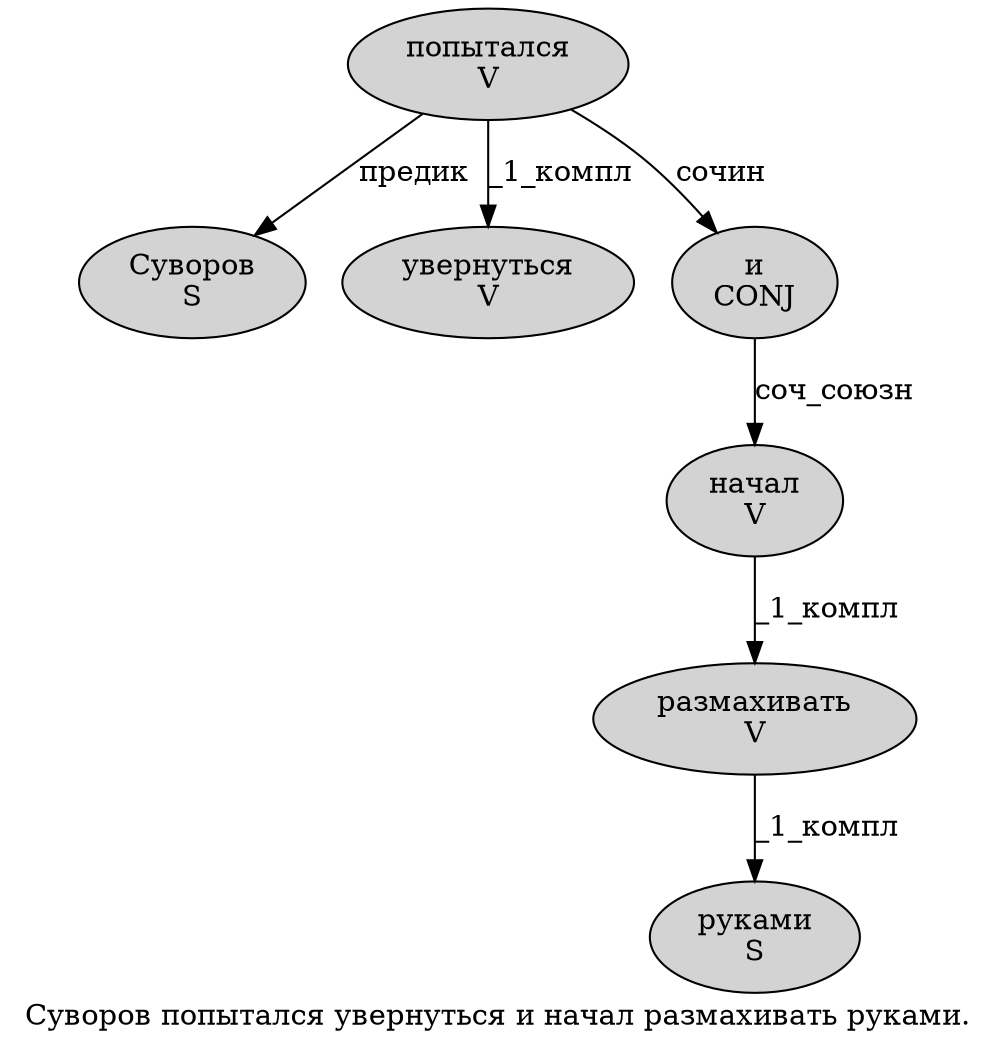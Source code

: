 digraph SENTENCE_1071 {
	graph [label="Суворов попытался увернуться и начал размахивать руками."]
	node [style=filled]
		0 [label="Суворов
S" color="" fillcolor=lightgray penwidth=1 shape=ellipse]
		1 [label="попытался
V" color="" fillcolor=lightgray penwidth=1 shape=ellipse]
		2 [label="увернуться
V" color="" fillcolor=lightgray penwidth=1 shape=ellipse]
		3 [label="и
CONJ" color="" fillcolor=lightgray penwidth=1 shape=ellipse]
		4 [label="начал
V" color="" fillcolor=lightgray penwidth=1 shape=ellipse]
		5 [label="размахивать
V" color="" fillcolor=lightgray penwidth=1 shape=ellipse]
		6 [label="руками
S" color="" fillcolor=lightgray penwidth=1 shape=ellipse]
			1 -> 0 [label="предик"]
			1 -> 2 [label="_1_компл"]
			1 -> 3 [label="сочин"]
			5 -> 6 [label="_1_компл"]
			3 -> 4 [label="соч_союзн"]
			4 -> 5 [label="_1_компл"]
}